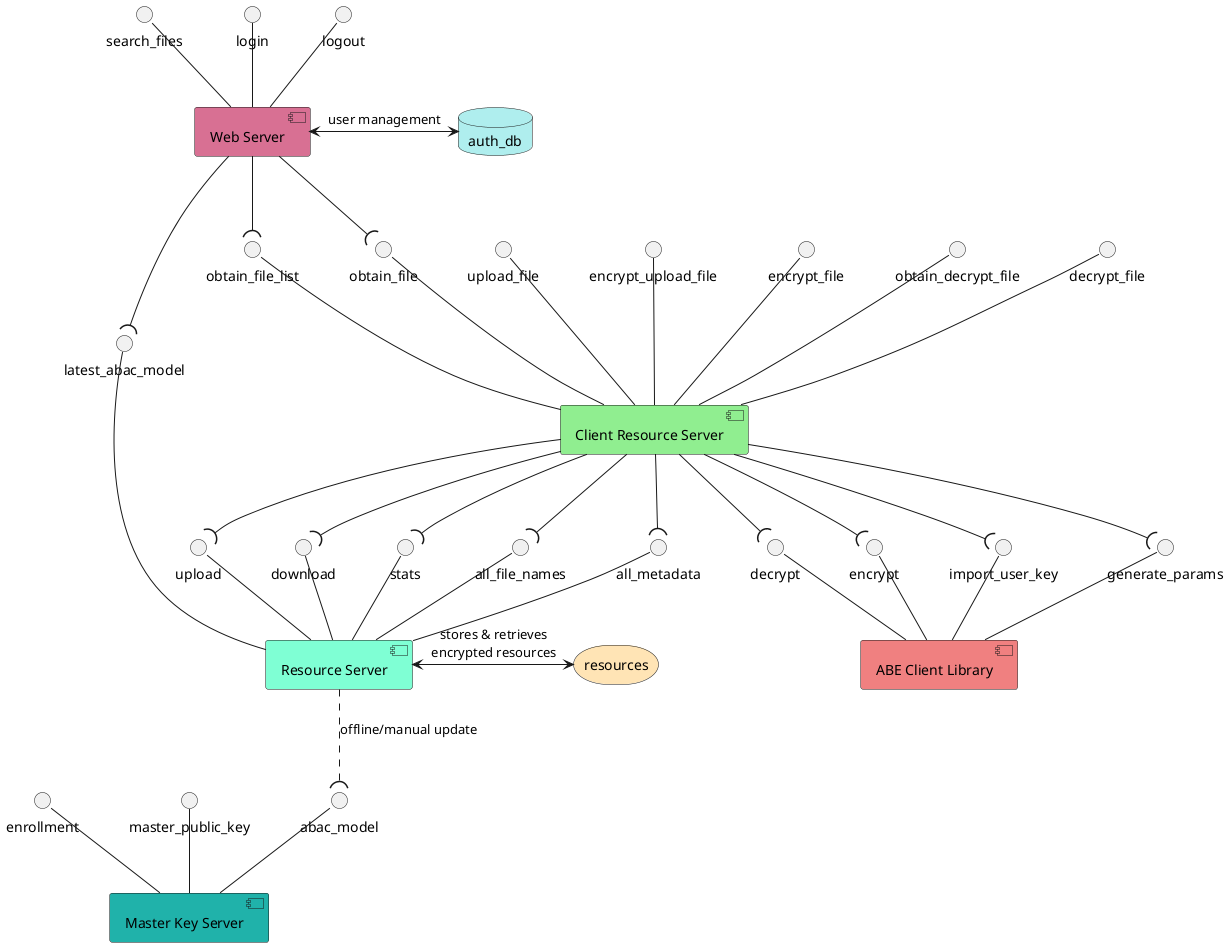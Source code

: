 @startuml
'define deployment entities
database auth_db #PaleTurquoise
storage resources #Moccasin

'define components
component [Resource Server] as rs #Aquamarine
component [Web Server] as ws #PaleVioletRed
component [Master Key Server] as mks #LightSeaGreen
component [Client Resource Server] as crs #LightGreen
component [ABE Client Library] as abecl #LightCoral

'define links to deployment entities
rs <-right-> resources: "stores & retrieves\nencrypted resources"
ws <-right-> auth_db: "user management"

'define interfaces for mks, rs & abecl
abac_model -- mks
enrollment -- mks
master_public_key -- mks
upload -- rs
download -- rs
stats -- rs
all_file_names -- rs
all_metadata -- rs
latest_abac_model -- rs
decrypt -- abecl
encrypt -- abecl
import_user_key -- abecl
generate_params -- abecl

'define use of interfaces for crs & rs
crs -down-( upload
crs -down-( download
crs -down-( stats
crs -down-( all_file_names
crs -down-( all_metadata
crs -down-( decrypt
crs -down-( encrypt
crs -down-( import_user_key
crs -down-( generate_params
rs ..( abac_model: "offline/manual update"

'define interfaces for crs & ws
obtain_file_list -- crs
upload_file -- crs
encrypt_upload_file -- crs
encrypt_file -- crs
obtain_file -- crs
obtain_decrypt_file -- crs
decrypt_file -- crs
search_files -- ws
login -- ws
logout -- ws

'define web server interface use
ws -down-( obtain_file_list
ws -down-( obtain_file
ws -down-( latest_abac_model

@enduml
